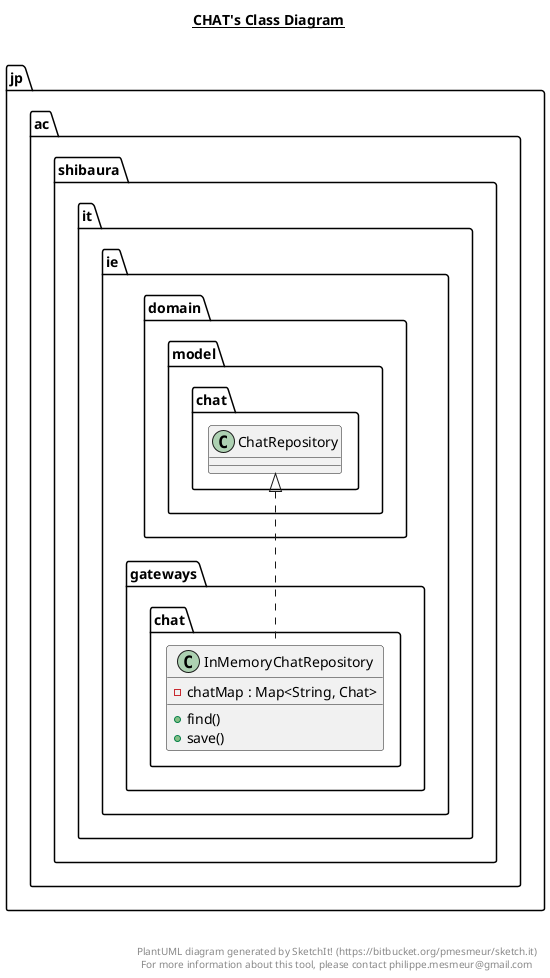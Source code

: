 @startuml

title __CHAT's Class Diagram__\n

  namespace jp.ac.shibaura.it.ie {
    namespace gateways.chat {
      class jp.ac.shibaura.it.ie.gateways.chat.InMemoryChatRepository {
          - chatMap : Map<String, Chat>
          + find()
          + save()
      }
    }
  }
  

  jp.ac.shibaura.it.ie.gateways.chat.InMemoryChatRepository .up.|> jp.ac.shibaura.it.ie.domain.model.chat.ChatRepository


right footer


PlantUML diagram generated by SketchIt! (https://bitbucket.org/pmesmeur/sketch.it)
For more information about this tool, please contact philippe.mesmeur@gmail.com
endfooter

@enduml
